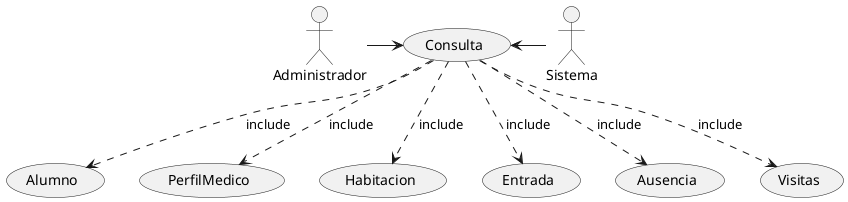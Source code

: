 @startuml
actor Administrador
actor Sistema
Administrador -> (Consulta)
(Consulta) <-right- Sistema

(Consulta) -down.> (Alumno) : include
(Consulta) -down.> (PerfilMedico) : include
(Consulta) -down.> (Habitacion) : include
(Consulta) -down.> (Entrada) : include
(Consulta) -down.> (Ausencia) : include
(Consulta) -down.> (Visitas) : include
@enduml